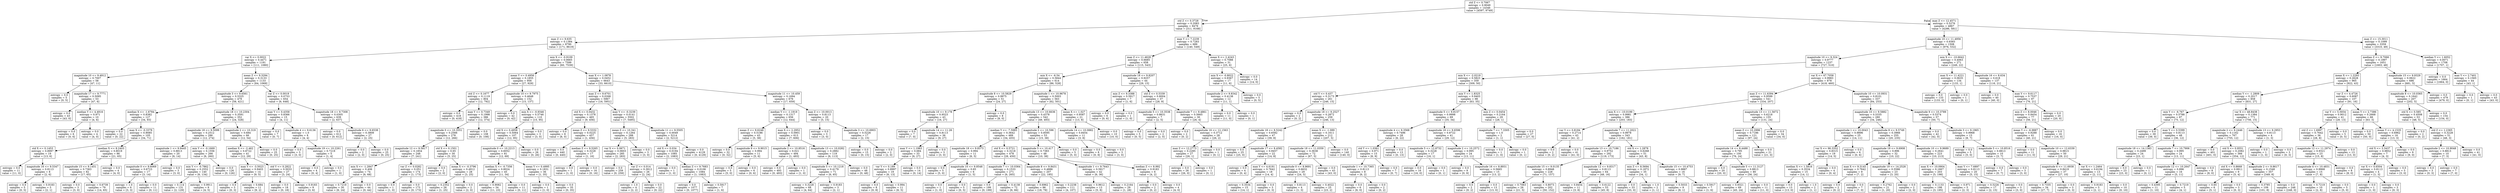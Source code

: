 digraph Tree {
node [shape=box] ;
0 [label="std Z <= 0.7067\nentropy = 0.9049\nsamples = 14346\nvalue = [4597, 9749]"] ;
1 [label="std Z <= 0.3728\nentropy = 0.2083\nsamples = 9479\nvalue = [311, 9168]"] ;
0 -> 1 [labeldistance=2.5, labelangle=45, headlabel="True"] ;
2 [label="max Z <= 9.635\nentropy = 0.1384\nsamples = 8790\nvalue = [171, 8619]"] ;
1 -> 2 ;
3 [label="var X <= 0.0022\nentropy = 0.4471\nsamples = 1191\nvalue = [111, 1080]"] ;
2 -> 3 ;
4 [label="magnitude 10 <= 9.4912\nentropy = 0.7007\nsamples = 58\nvalue = [47, 11]"] ;
3 -> 4 ;
5 [label="entropy = 0.0\nsamples = 5\nvalue = [0, 5]"] ;
4 -> 5 ;
6 [label="magnitude 17 <= 9.7771\nentropy = 0.5095\nsamples = 53\nvalue = [47, 6]"] ;
4 -> 6 ;
7 [label="entropy = 0.0\nsamples = 43\nvalue = [43, 0]"] ;
6 -> 7 ;
8 [label="median Y <= 4.4916\nentropy = 0.971\nsamples = 10\nvalue = [4, 6]"] ;
6 -> 8 ;
9 [label="entropy = 0.0\nsamples = 6\nvalue = [0, 6]"] ;
8 -> 9 ;
10 [label="entropy = 0.0\nsamples = 4\nvalue = [4, 0]"] ;
8 -> 10 ;
11 [label="mean Z <= 9.3294\nentropy = 0.3133\nsamples = 1133\nvalue = [64, 1069]"] ;
3 -> 11 ;
12 [label="magnitude 3 <= 9.6561\nentropy = 0.5325\nsamples = 479\nvalue = [58, 421]"] ;
11 -> 12 ;
13 [label="median X <= -1.6784\nentropy = 0.8382\nsamples = 127\nvalue = [34, 93]"] ;
12 -> 13 ;
14 [label="entropy = 0.0\nsamples = 22\nvalue = [0, 22]"] ;
13 -> 14 ;
15 [label="max X <= -0.3378\nentropy = 0.9085\nsamples = 105\nvalue = [34, 71]"] ;
13 -> 15 ;
16 [label="std X <= 0.1453\nentropy = 0.8997\nsamples = 19\nvalue = [13, 6]"] ;
15 -> 16 ;
17 [label="entropy = 0.0\nsamples = 11\nvalue = [11, 0]"] ;
16 -> 17 ;
18 [label="magnitude 16 <= 9.5347\nentropy = 0.8113\nsamples = 8\nvalue = [2, 6]"] ;
16 -> 18 ;
19 [label="entropy = 0.0\nsamples = 5\nvalue = [0, 5]"] ;
18 -> 19 ;
20 [label="entropy = 0.9183\nsamples = 3\nvalue = [2, 1]"] ;
18 -> 20 ;
21 [label="median X <= 8.2403\nentropy = 0.8019\nsamples = 86\nvalue = [21, 65]"] ;
15 -> 21 ;
22 [label="magnitude 15 <= 9.1451\nentropy = 0.7363\nsamples = 82\nvalue = [17, 65]"] ;
21 -> 22 ;
23 [label="entropy = 0.0\nsamples = 3\nvalue = [3, 0]"] ;
22 -> 23 ;
24 [label="entropy = 0.6739\nsamples = 79\nvalue = [14, 65]"] ;
22 -> 24 ;
25 [label="entropy = 0.0\nsamples = 4\nvalue = [4, 0]"] ;
21 -> 25 ;
26 [label="magnitude 18 <= 10.2304\nentropy = 0.3591\nsamples = 352\nvalue = [24, 328]"] ;
12 -> 26 ;
27 [label="magnitude 18 <= 9.5099\nentropy = 0.2512\nsamples = 286\nvalue = [12, 274]"] ;
26 -> 27 ;
28 [label="magnitude 1 <= 9.9445\nentropy = 0.8813\nsamples = 20\nvalue = [6, 14]"] ;
27 -> 28 ;
29 [label="magnitude 0 <= 9.6069\nentropy = 0.6723\nsamples = 17\nvalue = [3, 14]"] ;
28 -> 29 ;
30 [label="entropy = 1.0\nsamples = 6\nvalue = [3, 3]"] ;
29 -> 30 ;
31 [label="entropy = 0.0\nsamples = 11\nvalue = [0, 11]"] ;
29 -> 31 ;
32 [label="entropy = 0.0\nsamples = 3\nvalue = [3, 0]"] ;
28 -> 32 ;
33 [label="min Y <= -0.1669\nentropy = 0.1556\nsamples = 266\nvalue = [6, 260]"] ;
27 -> 33 ;
34 [label="min Y <= -0.7862\nentropy = 0.2552\nsamples = 140\nvalue = [6, 134]"] ;
33 -> 34 ;
35 [label="entropy = 0.114\nsamples = 131\nvalue = [2, 129]"] ;
34 -> 35 ;
36 [label="entropy = 0.9911\nsamples = 9\nvalue = [4, 5]"] ;
34 -> 36 ;
37 [label="entropy = 0.0\nsamples = 126\nvalue = [0, 126]"] ;
33 -> 37 ;
38 [label="magnitude 2 <= 10.319\nentropy = 0.684\nsamples = 66\nvalue = [12, 54]"] ;
26 -> 38 ;
39 [label="median X <= -2.462\nentropy = 0.8722\nsamples = 41\nvalue = [12, 29]"] ;
38 -> 39 ;
40 [label="max Y <= -3.5023\nentropy = 0.9403\nsamples = 14\nvalue = [9, 5]"] ;
39 -> 40 ;
41 [label="entropy = 0.0\nsamples = 3\nvalue = [0, 3]"] ;
40 -> 41 ;
42 [label="entropy = 0.684\nsamples = 11\nvalue = [9, 2]"] ;
40 -> 42 ;
43 [label="std Y <= 0.2822\nentropy = 0.5033\nsamples = 27\nvalue = [3, 24]"] ;
39 -> 43 ;
44 [label="entropy = 0.0\nsamples = 18\nvalue = [0, 18]"] ;
43 -> 44 ;
45 [label="entropy = 0.9183\nsamples = 9\nvalue = [3, 6]"] ;
43 -> 45 ;
46 [label="entropy = 0.0\nsamples = 25\nvalue = [0, 25]"] ;
38 -> 46 ;
47 [label="var Z <= 0.0019\nentropy = 0.0753\nsamples = 654\nvalue = [6, 648]"] ;
11 -> 47 ;
48 [label="max Y <= 0.4358\nentropy = 0.8366\nsamples = 15\nvalue = [4, 11]"] ;
47 -> 48 ;
49 [label="entropy = 0.0\nsamples = 7\nvalue = [0, 7]"] ;
48 -> 49 ;
50 [label="magnitude 4 <= 9.6136\nentropy = 1.0\nsamples = 8\nvalue = [4, 4]"] ;
48 -> 50 ;
51 [label="entropy = 0.0\nsamples = 3\nvalue = [3, 0]"] ;
50 -> 51 ;
52 [label="magnitude 19 <= 10.2261\nentropy = 0.7219\nsamples = 5\nvalue = [1, 4]"] ;
50 -> 52 ;
53 [label="entropy = 0.0\nsamples = 4\nvalue = [0, 4]"] ;
52 -> 53 ;
54 [label="entropy = 0.0\nsamples = 1\nvalue = [1, 0]"] ;
52 -> 54 ;
55 [label="magnitude 18 <= 9.7308\nentropy = 0.0305\nsamples = 639\nvalue = [2, 637]"] ;
47 -> 55 ;
56 [label="entropy = 0.0\nsamples = 612\nvalue = [0, 612]"] ;
55 -> 56 ;
57 [label="magnitude 6 <= 9.6538\nentropy = 0.3809\nsamples = 27\nvalue = [2, 25]"] ;
55 -> 57 ;
58 [label="entropy = 0.0\nsamples = 2\nvalue = [2, 0]"] ;
57 -> 58 ;
59 [label="entropy = 0.0\nsamples = 25\nvalue = [0, 25]"] ;
57 -> 59 ;
60 [label="min X <= -0.9109\nentropy = 0.0665\nsamples = 7599\nvalue = [60, 7539]"] ;
2 -> 60 ;
61 [label="mean Y <= 0.4956\nentropy = 0.1855\nsamples = 956\nvalue = [27, 929]"] ;
60 -> 61 ;
62 [label="std Z <= 0.1677\nentropy = 0.1119\nsamples = 804\nvalue = [12, 792]"] ;
61 -> 62 ;
63 [label="entropy = 0.0\nsamples = 418\nvalue = [0, 418]"] ;
62 -> 63 ;
64 [label="max Y <= 0.7349\nentropy = 0.1998\nsamples = 386\nvalue = [12, 374]"] ;
62 -> 64 ;
65 [label="magnitude 0 <= 10.3551\nentropy = 0.2566\nsamples = 278\nvalue = [12, 266]"] ;
64 -> 65 ;
66 [label="magnitude 12 <= 9.5817\nentropy = 0.1854\nsamples = 248\nvalue = [7, 241]"] ;
65 -> 66 ;
67 [label="min X <= -1.2847\nentropy = 0.406\nsamples = 74\nvalue = [6, 68]"] ;
66 -> 67 ;
68 [label="entropy = 0.7219\nsamples = 30\nvalue = [6, 24]"] ;
67 -> 68 ;
69 [label="entropy = 0.0\nsamples = 44\nvalue = [0, 44]"] ;
67 -> 69 ;
70 [label="var Z <= 0.0282\nentropy = 0.051\nsamples = 174\nvalue = [1, 173]"] ;
66 -> 70 ;
71 [label="entropy = 0.0\nsamples = 1\nvalue = [1, 0]"] ;
70 -> 71 ;
72 [label="entropy = 0.0\nsamples = 173\nvalue = [0, 173]"] ;
70 -> 72 ;
73 [label="std X <= 0.1501\nentropy = 0.65\nsamples = 30\nvalue = [5, 25]"] ;
65 -> 73 ;
74 [label="entropy = 0.0\nsamples = 2\nvalue = [2, 0]"] ;
73 -> 74 ;
75 [label="mean X <= -0.3796\nentropy = 0.4912\nsamples = 28\nvalue = [3, 25]"] ;
73 -> 75 ;
76 [label="entropy = 0.2352\nsamples = 26\nvalue = [1, 25]"] ;
75 -> 76 ;
77 [label="entropy = 0.0\nsamples = 2\nvalue = [2, 0]"] ;
75 -> 77 ;
78 [label="entropy = 0.0\nsamples = 108\nvalue = [0, 108]"] ;
64 -> 78 ;
79 [label="magnitude 10 <= 9.7975\nentropy = 0.4648\nsamples = 152\nvalue = [15, 137]"] ;
61 -> 79 ;
80 [label="entropy = 0.0\nsamples = 42\nvalue = [0, 42]"] ;
79 -> 80 ;
81 [label="min X <= -0.9346\nentropy = 0.5746\nsamples = 110\nvalue = [15, 95]"] ;
79 -> 81 ;
82 [label="std X <= 0.4958\nentropy = 0.5064\nsamples = 107\nvalue = [12, 95]"] ;
81 -> 82 ;
83 [label="magnitude 0 <= 10.2213\nentropy = 0.6052\nsamples = 81\nvalue = [12, 69]"] ;
82 -> 83 ;
84 [label="median X <= -0.7356\nentropy = 0.8024\nsamples = 45\nvalue = [11, 34]"] ;
83 -> 84 ;
85 [label="entropy = 0.9082\nsamples = 34\nvalue = [11, 23]"] ;
84 -> 85 ;
86 [label="entropy = 0.0\nsamples = 11\nvalue = [0, 11]"] ;
84 -> 86 ;
87 [label="mean Y <= 0.4995\nentropy = 0.1831\nsamples = 36\nvalue = [1, 35]"] ;
83 -> 87 ;
88 [label="entropy = 0.0\nsamples = 1\nvalue = [1, 0]"] ;
87 -> 88 ;
89 [label="entropy = 0.0\nsamples = 35\nvalue = [0, 35]"] ;
87 -> 89 ;
90 [label="entropy = 0.0\nsamples = 26\nvalue = [0, 26]"] ;
82 -> 90 ;
91 [label="entropy = 0.0\nsamples = 3\nvalue = [3, 0]"] ;
81 -> 91 ;
92 [label="max X <= 1.0878\nentropy = 0.0452\nsamples = 6643\nvalue = [33, 6610]"] ;
60 -> 92 ;
93 [label="max Z <= 9.6701\nentropy = 0.0268\nsamples = 5967\nvalue = [16, 5951]"] ;
92 -> 93 ;
94 [label="std X <= 0.0432\nentropy = 0.1378\nsamples = 465\nvalue = [9, 456]"] ;
93 -> 94 ;
95 [label="entropy = 0.0\nsamples = 8\nvalue = [8, 0]"] ;
94 -> 95 ;
96 [label="mean Z <= 9.5332\nentropy = 0.0225\nsamples = 457\nvalue = [1, 456]"] ;
94 -> 96 ;
97 [label="entropy = 0.0\nsamples = 440\nvalue = [0, 440]"] ;
96 -> 97 ;
98 [label="median Z <= 9.5265\nentropy = 0.3228\nsamples = 17\nvalue = [1, 16]"] ;
96 -> 98 ;
99 [label="entropy = 0.0\nsamples = 1\nvalue = [1, 0]"] ;
98 -> 99 ;
100 [label="entropy = 0.0\nsamples = 16\nvalue = [0, 16]"] ;
98 -> 100 ;
101 [label="max Y <= -0.3239\nentropy = 0.0141\nsamples = 5502\nvalue = [7, 5495]"] ;
93 -> 101 ;
102 [label="mean Z <= 10.341\nentropy = 0.1264\nsamples = 288\nvalue = [5, 283]"] ;
101 -> 102 ;
103 [label="var X <= 0.0671\nentropy = 0.0603\nsamples = 285\nvalue = [2, 283]"] ;
102 -> 103 ;
104 [label="entropy = 0.0\nsamples = 259\nvalue = [0, 259]"] ;
103 -> 104 ;
105 [label="var Z <= 0.014\nentropy = 0.3912\nsamples = 26\nvalue = [2, 24]"] ;
103 -> 105 ;
106 [label="entropy = 1.0\nsamples = 4\nvalue = [2, 2]"] ;
105 -> 106 ;
107 [label="entropy = 0.0\nsamples = 22\nvalue = [0, 22]"] ;
105 -> 107 ;
108 [label="entropy = 0.0\nsamples = 3\nvalue = [3, 0]"] ;
102 -> 108 ;
109 [label="magnitude 11 <= 9.5505\nentropy = 0.0049\nsamples = 5214\nvalue = [2, 5212]"] ;
101 -> 109 ;
110 [label="std X <= 0.034\nentropy = 0.0194\nsamples = 1085\nvalue = [2, 1083]"] ;
109 -> 110 ;
111 [label="entropy = 0.0\nsamples = 1\nvalue = [1, 0]"] ;
110 -> 111 ;
112 [label="median Z <= 9.7683\nentropy = 0.0106\nsamples = 1084\nvalue = [1, 1083]"] ;
110 -> 112 ;
113 [label="entropy = 0.0\nsamples = 1077\nvalue = [0, 1077]"] ;
112 -> 113 ;
114 [label="entropy = 0.5917\nsamples = 7\nvalue = [1, 6]"] ;
112 -> 114 ;
115 [label="entropy = 0.0\nsamples = 4129\nvalue = [0, 4129]"] ;
109 -> 115 ;
116 [label="magnitude 11 <= 10.459\nentropy = 0.1694\nsamples = 676\nvalue = [17, 659]"] ;
92 -> 116 ;
117 [label="median Y <= -1.1919\nentropy = 0.1317\nsamples = 656\nvalue = [12, 644]"] ;
116 -> 117 ;
118 [label="mean Z <= 9.6248\nentropy = 0.5186\nsamples = 43\nvalue = [5, 38]"] ;
117 -> 118 ;
119 [label="entropy = 0.0\nsamples = 32\nvalue = [0, 32]"] ;
118 -> 119 ;
120 [label="magnitude 9 <= 9.9015\nentropy = 0.994\nsamples = 11\nvalue = [5, 6]"] ;
118 -> 120 ;
121 [label="entropy = 0.0\nsamples = 5\nvalue = [5, 0]"] ;
120 -> 121 ;
122 [label="entropy = 0.0\nsamples = 6\nvalue = [0, 6]"] ;
120 -> 122 ;
123 [label="max X <= 2.2952\nentropy = 0.0901\nsamples = 613\nvalue = [7, 606]"] ;
117 -> 123 ;
124 [label="magnitude 2 <= 10.8516\nentropy = 0.021\nsamples = 494\nvalue = [1, 493]"] ;
123 -> 124 ;
125 [label="entropy = 0.0\nsamples = 493\nvalue = [0, 493]"] ;
124 -> 125 ;
126 [label="entropy = 0.0\nsamples = 1\nvalue = [1, 0]"] ;
124 -> 126 ;
127 [label="magnitude 13 <= 10.0282\nentropy = 0.2882\nsamples = 119\nvalue = [6, 113]"] ;
123 -> 127 ;
128 [label="magnitude 5 <= 10.1218\nentropy = 0.4179\nsamples = 71\nvalue = [6, 65]"] ;
127 -> 128 ;
129 [label="entropy = 0.3228\nsamples = 68\nvalue = [4, 64]"] ;
128 -> 129 ;
130 [label="entropy = 0.9183\nsamples = 3\nvalue = [2, 1]"] ;
128 -> 130 ;
131 [label="entropy = 0.0\nsamples = 48\nvalue = [0, 48]"] ;
127 -> 131 ;
132 [label="max Z <= 10.0013\nentropy = 0.8113\nsamples = 20\nvalue = [5, 15]"] ;
116 -> 132 ;
133 [label="entropy = 0.0\nsamples = 3\nvalue = [3, 0]"] ;
132 -> 133 ;
134 [label="magnitude 3 <= 10.6903\nentropy = 0.5226\nsamples = 17\nvalue = [2, 15]"] ;
132 -> 134 ;
135 [label="entropy = 0.0\nsamples = 15\nvalue = [0, 15]"] ;
134 -> 135 ;
136 [label="entropy = 0.0\nsamples = 2\nvalue = [2, 0]"] ;
134 -> 136 ;
137 [label="max Y <= 7.2239\nentropy = 0.7283\nsamples = 689\nvalue = [140, 549]"] ;
1 -> 137 ;
138 [label="max Z <= 11.4628\nentropy = 0.6685\nsamples = 658\nvalue = [115, 543]"] ;
137 -> 138 ;
139 [label="min X <= -6.54\nentropy = 0.5844\nsamples = 614\nvalue = [86, 528]"] ;
138 -> 139 ;
140 [label="magnitude 8 <= 10.5829\nentropy = 0.9975\nsamples = 51\nvalue = [24, 27]"] ;
139 -> 140 ;
141 [label="magnitude 10 <= 9.178\nentropy = 0.9523\nsamples = 43\nvalue = [16, 27]"] ;
140 -> 141 ;
142 [label="entropy = 0.0\nsamples = 7\nvalue = [7, 0]"] ;
141 -> 142 ;
143 [label="magnitude 14 <= 11.26\nentropy = 0.8113\nsamples = 36\nvalue = [9, 27]"] ;
141 -> 143 ;
144 [label="max Y <= 1.1983\nentropy = 0.684\nsamples = 33\nvalue = [6, 27]"] ;
143 -> 144 ;
145 [label="var Y <= 0.189\nentropy = 0.8997\nsamples = 19\nvalue = [6, 13]"] ;
144 -> 145 ;
146 [label="entropy = 0.0\nsamples = 8\nvalue = [0, 8]"] ;
145 -> 146 ;
147 [label="entropy = 0.994\nsamples = 11\nvalue = [6, 5]"] ;
145 -> 147 ;
148 [label="entropy = 0.0\nsamples = 14\nvalue = [0, 14]"] ;
144 -> 148 ;
149 [label="entropy = 0.0\nsamples = 3\nvalue = [3, 0]"] ;
143 -> 149 ;
150 [label="entropy = 0.0\nsamples = 8\nvalue = [8, 0]"] ;
140 -> 150 ;
151 [label="magnitude 1 <= 10.9678\nentropy = 0.5003\nsamples = 563\nvalue = [62, 501]"] ;
139 -> 151 ;
152 [label="magnitude 13 <= 10.6636\nentropy = 0.4378\nsamples = 542\nvalue = [49, 493]"] ;
151 -> 152 ;
153 [label="median Y <= -7.5985\nentropy = 0.3642\nsamples = 489\nvalue = [34, 455]"] ;
152 -> 153 ;
154 [label="magnitude 18 <= 9.8373\nentropy = 0.994\nsamples = 11\nvalue = [6, 5]"] ;
153 -> 154 ;
155 [label="entropy = 0.0\nsamples = 5\nvalue = [5, 0]"] ;
154 -> 155 ;
156 [label="magnitude 10 <= 9.8548\nentropy = 0.65\nsamples = 6\nvalue = [1, 5]"] ;
154 -> 156 ;
157 [label="entropy = 0.0\nsamples = 1\nvalue = [1, 0]"] ;
156 -> 157 ;
158 [label="entropy = 0.0\nsamples = 5\nvalue = [0, 5]"] ;
156 -> 158 ;
159 [label="std X <= 0.5721\nentropy = 0.3218\nsamples = 478\nvalue = [28, 450]"] ;
153 -> 159 ;
160 [label="magnitude 7 <= 10.0364\nentropy = 0.1533\nsamples = 271\nvalue = [6, 265]"] ;
159 -> 160 ;
161 [label="entropy = 0.0\nsamples = 199\nvalue = [0, 199]"] ;
160 -> 161 ;
162 [label="entropy = 0.4138\nsamples = 72\nvalue = [6, 66]"] ;
160 -> 162 ;
163 [label="magnitude 8 <= 9.8431\nentropy = 0.4886\nsamples = 207\nvalue = [22, 185]"] ;
159 -> 163 ;
164 [label="entropy = 0.6962\nsamples = 96\nvalue = [18, 78]"] ;
163 -> 164 ;
165 [label="entropy = 0.2238\nsamples = 111\nvalue = [4, 107]"] ;
163 -> 165 ;
166 [label="magnitude 2 <= 10.596\nentropy = 0.8595\nsamples = 53\nvalue = [15, 38]"] ;
152 -> 166 ;
167 [label="magnitude 5 <= 10.417\nentropy = 0.7383\nsamples = 48\nvalue = [10, 38]"] ;
166 -> 167 ;
168 [label="magnitude 1 <= 9.7643\nentropy = 0.5917\nsamples = 42\nvalue = [6, 36]"] ;
167 -> 168 ;
169 [label="entropy = 0.9612\nsamples = 13\nvalue = [5, 8]"] ;
168 -> 169 ;
170 [label="entropy = 0.2164\nsamples = 29\nvalue = [1, 28]"] ;
168 -> 170 ;
171 [label="median Z <= 8.992\nentropy = 0.9183\nsamples = 6\nvalue = [4, 2]"] ;
167 -> 171 ;
172 [label="entropy = 0.0\nsamples = 2\nvalue = [0, 2]"] ;
171 -> 172 ;
173 [label="entropy = 0.0\nsamples = 4\nvalue = [4, 0]"] ;
171 -> 173 ;
174 [label="entropy = 0.0\nsamples = 5\nvalue = [5, 0]"] ;
166 -> 174 ;
175 [label="mean X <= 1.027\nentropy = 0.9587\nsamples = 21\nvalue = [13, 8]"] ;
151 -> 175 ;
176 [label="magnitude 14 <= 10.0882\nentropy = 0.8454\nsamples = 11\nvalue = [3, 8]"] ;
175 -> 176 ;
177 [label="entropy = 0.0\nsamples = 8\nvalue = [0, 8]"] ;
176 -> 177 ;
178 [label="entropy = 0.0\nsamples = 3\nvalue = [3, 0]"] ;
176 -> 178 ;
179 [label="entropy = 0.0\nsamples = 10\nvalue = [10, 0]"] ;
175 -> 179 ;
180 [label="magnitude 18 <= 9.8207\nentropy = 0.9257\nsamples = 44\nvalue = [29, 15]"] ;
138 -> 180 ;
181 [label="min Z <= 9.3388\nentropy = 0.5917\nsamples = 7\nvalue = [1, 6]"] ;
180 -> 181 ;
182 [label="entropy = 0.0\nsamples = 6\nvalue = [0, 6]"] ;
181 -> 182 ;
183 [label="entropy = 0.0\nsamples = 1\nvalue = [1, 0]"] ;
181 -> 183 ;
184 [label="std Z <= 0.5339\nentropy = 0.8004\nsamples = 37\nvalue = [28, 9]"] ;
180 -> 184 ;
185 [label="magnitude 5 <= 10.3538\nentropy = 0.8631\nsamples = 7\nvalue = [2, 5]"] ;
184 -> 185 ;
186 [label="entropy = 0.0\nsamples = 5\nvalue = [0, 5]"] ;
185 -> 186 ;
187 [label="entropy = 0.0\nsamples = 2\nvalue = [2, 0]"] ;
185 -> 187 ;
188 [label="magnitude 7 <= 9.4861\nentropy = 0.5665\nsamples = 30\nvalue = [26, 4]"] ;
184 -> 188 ;
189 [label="entropy = 0.0\nsamples = 2\nvalue = [0, 2]"] ;
188 -> 189 ;
190 [label="magnitude 16 <= 12.1563\nentropy = 0.3712\nsamples = 28\nvalue = [26, 2]"] ;
188 -> 190 ;
191 [label="max Z <= 12.2773\nentropy = 0.2285\nsamples = 27\nvalue = [26, 1]"] ;
190 -> 191 ;
192 [label="entropy = 0.0\nsamples = 26\nvalue = [26, 0]"] ;
191 -> 192 ;
193 [label="entropy = 0.0\nsamples = 1\nvalue = [0, 1]"] ;
191 -> 193 ;
194 [label="entropy = 0.0\nsamples = 1\nvalue = [0, 1]"] ;
190 -> 194 ;
195 [label="mean X <= 2.4243\nentropy = 0.7088\nsamples = 31\nvalue = [25, 6]"] ;
137 -> 195 ;
196 [label="min X <= -0.8022\nentropy = 0.9367\nsamples = 17\nvalue = [11, 6]"] ;
195 -> 196 ;
197 [label="magnitude 2 <= 9.8342\nentropy = 0.4138\nsamples = 12\nvalue = [11, 1]"] ;
196 -> 197 ;
198 [label="entropy = 0.0\nsamples = 11\nvalue = [11, 0]"] ;
197 -> 198 ;
199 [label="entropy = 0.0\nsamples = 1\nvalue = [0, 1]"] ;
197 -> 199 ;
200 [label="entropy = 0.0\nsamples = 5\nvalue = [0, 5]"] ;
196 -> 200 ;
201 [label="entropy = 0.0\nsamples = 14\nvalue = [14, 0]"] ;
195 -> 201 ;
202 [label="max Z <= 12.4571\nentropy = 0.5276\nsamples = 4867\nvalue = [4286, 581]"] ;
0 -> 202 [labeldistance=2.5, labelangle=-45, headlabel="False"] ;
203 [label="magnitude 10 <= 11.4956\nentropy = 0.9365\nsamples = 1508\nvalue = [976, 532]"] ;
202 -> 203 ;
204 [label="magnitude 10 <= 9.324\nentropy = 0.9777\nsamples = 1237\nvalue = [727, 510]"] ;
203 -> 204 ;
205 [label="min X <= -2.0219\nentropy = 0.5823\nsamples = 359\nvalue = [309, 50]"] ;
204 -> 205 ;
206 [label="std Y <= 0.437\nentropy = 0.3173\nsamples = 261\nvalue = [246, 15]"] ;
205 -> 206 ;
207 [label="entropy = 0.0\nsamples = 2\nvalue = [0, 2]"] ;
206 -> 207 ;
208 [label="magnitude 18 <= 9.2527\nentropy = 0.2872\nsamples = 259\nvalue = [246, 13]"] ;
206 -> 208 ;
209 [label="magnitude 18 <= 8.5242\nentropy = 0.6582\nsamples = 47\nvalue = [39, 8]"] ;
208 -> 209 ;
210 [label="entropy = 0.0\nsamples = 25\nvalue = [25, 0]"] ;
209 -> 210 ;
211 [label="magnitude 17 <= 8.4582\nentropy = 0.9457\nsamples = 22\nvalue = [14, 8]"] ;
209 -> 211 ;
212 [label="entropy = 0.0\nsamples = 4\nvalue = [0, 4]"] ;
211 -> 212 ;
213 [label="max Y <= 4.6191\nentropy = 0.7642\nsamples = 18\nvalue = [14, 4]"] ;
211 -> 213 ;
214 [label="entropy = 0.3534\nsamples = 15\nvalue = [14, 1]"] ;
213 -> 214 ;
215 [label="entropy = 0.0\nsamples = 3\nvalue = [0, 3]"] ;
213 -> 215 ;
216 [label="mean X <= -1.089\nentropy = 0.1611\nsamples = 212\nvalue = [207, 5]"] ;
208 -> 216 ;
217 [label="magnitude 18 <= 11.0359\nentropy = 0.3638\nsamples = 72\nvalue = [67, 5]"] ;
216 -> 217 ;
218 [label="magnitude 0 <= 8.9691\nentropy = 0.6632\nsamples = 29\nvalue = [24, 5]"] ;
217 -> 218 ;
219 [label="entropy = 0.8113\nsamples = 4\nvalue = [1, 3]"] ;
218 -> 219 ;
220 [label="entropy = 0.4022\nsamples = 25\nvalue = [23, 2]"] ;
218 -> 220 ;
221 [label="entropy = 0.0\nsamples = 43\nvalue = [43, 0]"] ;
217 -> 221 ;
222 [label="entropy = 0.0\nsamples = 140\nvalue = [140, 0]"] ;
216 -> 222 ;
223 [label="min Y <= 1.8325\nentropy = 0.9403\nsamples = 98\nvalue = [63, 35]"] ;
205 -> 223 ;
224 [label="magnitude 5 <= 9.8157\nentropy = 0.9998\nsamples = 69\nvalue = [35, 34]"] ;
223 -> 224 ;
225 [label="magnitude 4 <= 9.3568\nentropy = 0.7496\nsamples = 28\nvalue = [6, 22]"] ;
224 -> 225 ;
226 [label="std Y <= 1.0361\nentropy = 0.971\nsamples = 15\nvalue = [6, 9]"] ;
225 -> 226 ;
227 [label="magnitude 1 <= 10.7365\nentropy = 0.8113\nsamples = 8\nvalue = [6, 2]"] ;
226 -> 227 ;
228 [label="entropy = 0.0\nsamples = 6\nvalue = [6, 0]"] ;
227 -> 228 ;
229 [label="entropy = 0.0\nsamples = 2\nvalue = [0, 2]"] ;
227 -> 229 ;
230 [label="entropy = 0.0\nsamples = 7\nvalue = [0, 7]"] ;
226 -> 230 ;
231 [label="entropy = 0.0\nsamples = 13\nvalue = [0, 13]"] ;
225 -> 231 ;
232 [label="magnitude 18 <= 9.6596\nentropy = 0.8722\nsamples = 41\nvalue = [29, 12]"] ;
224 -> 232 ;
233 [label="magnitude 5 <= 12.8732\nentropy = 0.3228\nsamples = 17\nvalue = [16, 1]"] ;
232 -> 233 ;
234 [label="entropy = 0.0\nsamples = 16\nvalue = [16, 0]"] ;
233 -> 234 ;
235 [label="entropy = 0.0\nsamples = 1\nvalue = [0, 1]"] ;
233 -> 235 ;
236 [label="magnitude 2 <= 10.2572\nentropy = 0.995\nsamples = 24\nvalue = [13, 11]"] ;
232 -> 236 ;
237 [label="entropy = 0.0\nsamples = 9\nvalue = [0, 9]"] ;
236 -> 237 ;
238 [label="magnitude 16 <= 8.8931\nentropy = 0.5665\nsamples = 15\nvalue = [13, 2]"] ;
236 -> 238 ;
239 [label="entropy = 0.0\nsamples = 2\nvalue = [0, 2]"] ;
238 -> 239 ;
240 [label="entropy = 0.0\nsamples = 13\nvalue = [13, 0]"] ;
238 -> 240 ;
241 [label="min Z <= 0.0454\nentropy = 0.2164\nsamples = 29\nvalue = [28, 1]"] ;
223 -> 241 ;
242 [label="magnitude 7 <= 7.3305\nentropy = 1.0\nsamples = 2\nvalue = [1, 1]"] ;
241 -> 242 ;
243 [label="entropy = 0.0\nsamples = 1\nvalue = [1, 0]"] ;
242 -> 243 ;
244 [label="entropy = 0.0\nsamples = 1\nvalue = [0, 1]"] ;
242 -> 244 ;
245 [label="entropy = 0.0\nsamples = 27\nvalue = [27, 0]"] ;
241 -> 245 ;
246 [label="var X <= 67.7058\nentropy = 0.9983\nsamples = 878\nvalue = [418, 460]"] ;
204 -> 246 ;
247 [label="max Z <= 11.6394\nentropy = 0.9599\nsamples = 541\nvalue = [334, 207]"] ;
246 -> 247 ;
248 [label="min X <= -10.0199\nentropy = 0.9981\nsamples = 386\nvalue = [203, 183]"] ;
247 -> 248 ;
249 [label="var Y <= 0.8184\nentropy = 0.2714\nsamples = 43\nvalue = [41, 2]"] ;
248 -> 249 ;
250 [label="entropy = 0.0\nsamples = 2\nvalue = [0, 2]"] ;
249 -> 250 ;
251 [label="entropy = 0.0\nsamples = 41\nvalue = [41, 0]"] ;
249 -> 251 ;
252 [label="magnitude 7 <= 11.2021\nentropy = 0.9978\nsamples = 343\nvalue = [162, 181]"] ;
248 -> 252 ;
253 [label="magnitude 13 <= 10.7186\nentropy = 0.9752\nsamples = 292\nvalue = [119, 173]"] ;
252 -> 253 ;
254 [label="magnitude 15 <= 9.0135\nentropy = 0.8948\nsamples = 228\nvalue = [71, 157]"] ;
253 -> 254 ;
255 [label="entropy = 0.7063\nsamples = 26\nvalue = [21, 5]"] ;
254 -> 255 ;
256 [label="entropy = 0.8073\nsamples = 202\nvalue = [50, 152]"] ;
254 -> 256 ;
257 [label="magnitude 12 <= 9.8317\nentropy = 0.8113\nsamples = 64\nvalue = [48, 16]"] ;
253 -> 257 ;
258 [label="entropy = 0.8454\nsamples = 11\nvalue = [3, 8]"] ;
257 -> 258 ;
259 [label="entropy = 0.6122\nsamples = 53\nvalue = [45, 8]"] ;
257 -> 259 ;
260 [label="std X <= 1.2878\nentropy = 0.6268\nsamples = 51\nvalue = [43, 8]"] ;
252 -> 260 ;
261 [label="min Z <= 8.5694\nentropy = 0.1872\nsamples = 35\nvalue = [34, 1]"] ;
260 -> 261 ;
262 [label="entropy = 0.0\nsamples = 33\nvalue = [33, 0]"] ;
261 -> 262 ;
263 [label="entropy = 1.0\nsamples = 2\nvalue = [1, 1]"] ;
261 -> 263 ;
264 [label="magnitude 15 <= 10.4753\nentropy = 0.9887\nsamples = 16\nvalue = [9, 7]"] ;
260 -> 264 ;
265 [label="entropy = 0.5033\nsamples = 9\nvalue = [8, 1]"] ;
264 -> 265 ;
266 [label="entropy = 0.5917\nsamples = 7\nvalue = [1, 6]"] ;
264 -> 266 ;
267 [label="magnitude 13 <= 11.5672\nentropy = 0.6218\nsamples = 155\nvalue = [131, 24]"] ;
247 -> 267 ;
268 [label="mean Z <= 10.2996\nentropy = 0.7186\nsamples = 121\nvalue = [97, 24]"] ;
267 -> 268 ;
269 [label="magnitude 14 <= 8.4488\nentropy = 0.795\nsamples = 100\nvalue = [76, 24]"] ;
268 -> 269 ;
270 [label="entropy = 0.0\nsamples = 20\nvalue = [20, 0]"] ;
269 -> 270 ;
271 [label="magnitude 5 <= 11.3127\nentropy = 0.8813\nsamples = 80\nvalue = [56, 24]"] ;
269 -> 271 ;
272 [label="entropy = 0.9321\nsamples = 69\nvalue = [45, 24]"] ;
271 -> 272 ;
273 [label="entropy = 0.0\nsamples = 11\nvalue = [11, 0]"] ;
271 -> 273 ;
274 [label="entropy = 0.0\nsamples = 21\nvalue = [21, 0]"] ;
268 -> 274 ;
275 [label="entropy = 0.0\nsamples = 34\nvalue = [34, 0]"] ;
267 -> 275 ;
276 [label="magnitude 10 <= 10.0931\nentropy = 0.8101\nsamples = 337\nvalue = [84, 253]"] ;
246 -> 276 ;
277 [label="magnitude 10 <= 9.5882\nentropy = 0.5335\nsamples = 280\nvalue = [34, 246]"] ;
276 -> 277 ;
278 [label="magnitude 1 <= 10.0043\nentropy = 0.9896\nsamples = 25\nvalue = [14, 11]"] ;
277 -> 278 ;
279 [label="var X <= 96.3352\nentropy = 0.8315\nsamples = 19\nvalue = [14, 5]"] ;
278 -> 279 ;
280 [label="median X <= 1.5816\nentropy = 0.3534\nsamples = 15\nvalue = [14, 1]"] ;
279 -> 280 ;
281 [label="entropy = 0.0\nsamples = 13\nvalue = [13, 0]"] ;
280 -> 281 ;
282 [label="entropy = 1.0\nsamples = 2\nvalue = [1, 1]"] ;
280 -> 282 ;
283 [label="entropy = 0.0\nsamples = 4\nvalue = [0, 4]"] ;
279 -> 283 ;
284 [label="entropy = 0.0\nsamples = 6\nvalue = [0, 6]"] ;
278 -> 284 ;
285 [label="magnitude 8 <= 9.5749\nentropy = 0.3966\nsamples = 255\nvalue = [20, 235]"] ;
277 -> 285 ;
286 [label="magnitude 19 <= 9.6908\nentropy = 0.896\nsamples = 32\nvalue = [10, 22]"] ;
285 -> 286 ;
287 [label="max X <= 9.3145\nentropy = 0.7642\nsamples = 9\nvalue = [7, 2]"] ;
286 -> 287 ;
288 [label="entropy = 0.0\nsamples = 2\nvalue = [0, 2]"] ;
287 -> 288 ;
289 [label="entropy = 0.0\nsamples = 7\nvalue = [7, 0]"] ;
287 -> 289 ;
290 [label="magnitude 19 <= 14.2528\nentropy = 0.5586\nsamples = 23\nvalue = [3, 20]"] ;
286 -> 290 ;
291 [label="entropy = 0.2762\nsamples = 21\nvalue = [1, 20]"] ;
290 -> 291 ;
292 [label="entropy = 0.0\nsamples = 2\nvalue = [2, 0]"] ;
290 -> 292 ;
293 [label="magnitude 10 <= 9.9689\nentropy = 0.2641\nsamples = 223\nvalue = [10, 213]"] ;
285 -> 293 ;
294 [label="max X <= 10.0904\nentropy = 0.1667\nsamples = 203\nvalue = [5, 198]"] ;
293 -> 294 ;
295 [label="entropy = 0.1133\nsamples = 198\nvalue = [3, 195]"] ;
294 -> 295 ;
296 [label="entropy = 0.971\nsamples = 5\nvalue = [2, 3]"] ;
294 -> 296 ;
297 [label="max Y <= 7.6897\nentropy = 0.8113\nsamples = 20\nvalue = [5, 15]"] ;
293 -> 297 ;
298 [label="entropy = 0.5226\nsamples = 17\nvalue = [2, 15]"] ;
297 -> 298 ;
299 [label="entropy = 0.0\nsamples = 3\nvalue = [3, 0]"] ;
297 -> 299 ;
300 [label="magnitude 9 <= 10.3789\nentropy = 0.5374\nsamples = 57\nvalue = [50, 7]"] ;
276 -> 300 ;
301 [label="entropy = 0.0\nsamples = 42\nvalue = [42, 0]"] ;
300 -> 301 ;
302 [label="magnitude 3 <= 9.1965\nentropy = 0.9968\nsamples = 15\nvalue = [8, 7]"] ;
300 -> 302 ;
303 [label="entropy = 0.0\nsamples = 5\nvalue = [5, 0]"] ;
302 -> 303 ;
304 [label="magnitude 5 <= 10.8516\nentropy = 0.8813\nsamples = 10\nvalue = [3, 7]"] ;
302 -> 304 ;
305 [label="entropy = 0.0\nsamples = 7\nvalue = [0, 7]"] ;
304 -> 305 ;
306 [label="entropy = 0.0\nsamples = 3\nvalue = [3, 0]"] ;
304 -> 306 ;
307 [label="min X <= -10.6642\nentropy = 0.4063\nsamples = 271\nvalue = [249, 22]"] ;
203 -> 307 ;
308 [label="max X <= 11.4221\nentropy = 0.0635\nsamples = 134\nvalue = [133, 1]"] ;
307 -> 308 ;
309 [label="entropy = 0.0\nsamples = 133\nvalue = [133, 0]"] ;
308 -> 309 ;
310 [label="entropy = 0.0\nsamples = 1\nvalue = [0, 1]"] ;
308 -> 310 ;
311 [label="magnitude 16 <= 8.634\nentropy = 0.618\nsamples = 137\nvalue = [116, 21]"] ;
307 -> 311 ;
312 [label="entropy = 0.0\nsamples = 40\nvalue = [40, 0]"] ;
311 -> 312 ;
313 [label="max Y <= 9.6117\nentropy = 0.7537\nsamples = 97\nvalue = [76, 21]"] ;
311 -> 313 ;
314 [label="min Z <= 8.0046\nentropy = 0.8454\nsamples = 77\nvalue = [56, 21]"] ;
313 -> 314 ;
315 [label="mean Y <= -6.9887\nentropy = 0.9288\nsamples = 61\nvalue = [40, 21]"] ;
314 -> 315 ;
316 [label="entropy = 0.0\nsamples = 11\nvalue = [11, 0]"] ;
315 -> 316 ;
317 [label="magnitude 10 <= 12.6339\nentropy = 0.9815\nsamples = 50\nvalue = [29, 21]"] ;
315 -> 317 ;
318 [label="magnitude 6 <= 11.6938\nentropy = 0.8419\nsamples = 37\nvalue = [27, 10]"] ;
317 -> 318 ;
319 [label="entropy = 0.7335\nsamples = 34\nvalue = [27, 7]"] ;
318 -> 319 ;
320 [label="entropy = 0.0\nsamples = 3\nvalue = [0, 3]"] ;
318 -> 320 ;
321 [label="var X <= 1.2464\nentropy = 0.6194\nsamples = 13\nvalue = [2, 11]"] ;
317 -> 321 ;
322 [label="entropy = 0.9183\nsamples = 3\nvalue = [2, 1]"] ;
321 -> 322 ;
323 [label="entropy = 0.0\nsamples = 10\nvalue = [0, 10]"] ;
321 -> 323 ;
324 [label="entropy = 0.0\nsamples = 16\nvalue = [16, 0]"] ;
314 -> 324 ;
325 [label="entropy = 0.0\nsamples = 20\nvalue = [20, 0]"] ;
313 -> 325 ;
326 [label="max Z <= 15.3011\nentropy = 0.1099\nsamples = 3359\nvalue = [3310, 49]"] ;
202 -> 326 ;
327 [label="median Z <= 9.7066\nentropy = 0.1897\nsamples = 1651\nvalue = [1603, 48]"] ;
326 -> 327 ;
328 [label="mean X <= 1.2293\nentropy = 0.2628\nsamples = 965\nvalue = [922, 43]"] ;
327 -> 328 ;
329 [label="median Y <= -1.2809\nentropy = 0.2017\nsamples = 858\nvalue = [831, 27]"] ;
328 -> 329 ;
330 [label="min Y <= -6.767\nentropy = 0.5788\nsamples = 87\nvalue = [75, 12]"] ;
329 -> 330 ;
331 [label="entropy = 0.0\nsamples = 39\nvalue = [39, 0]"] ;
330 -> 331 ;
332 [label="max Y <= 0.5399\nentropy = 0.8113\nsamples = 48\nvalue = [36, 12]"] ;
330 -> 332 ;
333 [label="magnitude 18 <= 14.1383\nentropy = 0.2499\nsamples = 24\nvalue = [23, 1]"] ;
332 -> 333 ;
334 [label="entropy = 0.0\nsamples = 23\nvalue = [23, 0]"] ;
333 -> 334 ;
335 [label="entropy = 0.0\nsamples = 1\nvalue = [0, 1]"] ;
333 -> 335 ;
336 [label="magnitude 7 <= 10.7906\nentropy = 0.995\nsamples = 24\nvalue = [13, 11]"] ;
332 -> 336 ;
337 [label="magnitude 12 <= 10.2647\nentropy = 0.896\nsamples = 16\nvalue = [5, 11]"] ;
336 -> 337 ;
338 [label="entropy = 0.4395\nsamples = 11\nvalue = [1, 10]"] ;
337 -> 338 ;
339 [label="entropy = 0.7219\nsamples = 5\nvalue = [4, 1]"] ;
337 -> 339 ;
340 [label="entropy = 0.0\nsamples = 8\nvalue = [8, 0]"] ;
336 -> 340 ;
341 [label="var X <= 48.8438\nentropy = 0.1384\nsamples = 771\nvalue = [756, 15]"] ;
329 -> 341 ;
342 [label="magnitude 2 <= 9.2446\nentropy = 0.1162\nsamples = 767\nvalue = [755, 12]"] ;
341 -> 342 ;
343 [label="entropy = 0.0\nsamples = 401\nvalue = [401, 0]"] ;
342 -> 343 ;
344 [label="std X <= 0.9551\nentropy = 0.2082\nsamples = 366\nvalue = [354, 12]"] ;
342 -> 344 ;
345 [label="std X <= 0.8668\nentropy = 0.9911\nsamples = 9\nvalue = [5, 4]"] ;
344 -> 345 ;
346 [label="entropy = 0.65\nsamples = 6\nvalue = [5, 1]"] ;
345 -> 346 ;
347 [label="entropy = 0.0\nsamples = 3\nvalue = [0, 3]"] ;
345 -> 347 ;
348 [label="magnitude 2 <= 9.8617\nentropy = 0.1548\nsamples = 357\nvalue = [349, 8]"] ;
344 -> 348 ;
349 [label="entropy = 0.3785\nsamples = 109\nvalue = [101, 8]"] ;
348 -> 349 ;
350 [label="entropy = 0.0\nsamples = 248\nvalue = [248, 0]"] ;
348 -> 350 ;
351 [label="magnitude 13 <= 9.2953\nentropy = 0.8113\nsamples = 4\nvalue = [1, 3]"] ;
341 -> 351 ;
352 [label="entropy = 0.0\nsamples = 1\nvalue = [1, 0]"] ;
351 -> 352 ;
353 [label="entropy = 0.0\nsamples = 3\nvalue = [0, 3]"] ;
351 -> 353 ;
354 [label="var Z <= 4.4726\nentropy = 0.6087\nsamples = 107\nvalue = [91, 16]"] ;
328 -> 354 ;
355 [label="var Y <= 5.5934\nentropy = 0.9012\nsamples = 41\nvalue = [28, 13]"] ;
354 -> 355 ;
356 [label="std Z <= 1.6997\nentropy = 0.7642\nsamples = 36\nvalue = [28, 8]"] ;
355 -> 356 ;
357 [label="magnitude 12 <= 11.2974\nentropy = 0.9321\nsamples = 23\nvalue = [15, 8]"] ;
356 -> 357 ;
358 [label="magnitude 4 <= 10.4831\nentropy = 0.9968\nsamples = 15\nvalue = [7, 8]"] ;
357 -> 358 ;
359 [label="entropy = 0.7219\nsamples = 10\nvalue = [2, 8]"] ;
358 -> 359 ;
360 [label="entropy = 0.0\nsamples = 5\nvalue = [5, 0]"] ;
358 -> 360 ;
361 [label="entropy = 0.0\nsamples = 8\nvalue = [8, 0]"] ;
357 -> 361 ;
362 [label="entropy = 0.0\nsamples = 13\nvalue = [13, 0]"] ;
356 -> 362 ;
363 [label="entropy = 0.0\nsamples = 5\nvalue = [0, 5]"] ;
355 -> 363 ;
364 [label="mean Y <= 2.7386\nentropy = 0.2668\nsamples = 66\nvalue = [63, 3]"] ;
354 -> 364 ;
365 [label="entropy = 0.0\nsamples = 50\nvalue = [50, 0]"] ;
364 -> 365 ;
366 [label="mean Y <= 4.1535\nentropy = 0.6962\nsamples = 16\nvalue = [13, 3]"] ;
364 -> 366 ;
367 [label="std X <= 3.3437\nentropy = 0.9852\nsamples = 7\nvalue = [4, 3]"] ;
366 -> 367 ;
368 [label="var X <= 0.6504\nentropy = 0.8113\nsamples = 4\nvalue = [1, 3]"] ;
367 -> 368 ;
369 [label="entropy = 0.0\nsamples = 1\nvalue = [1, 0]"] ;
368 -> 369 ;
370 [label="entropy = 0.0\nsamples = 3\nvalue = [0, 3]"] ;
368 -> 370 ;
371 [label="entropy = 0.0\nsamples = 3\nvalue = [3, 0]"] ;
367 -> 371 ;
372 [label="entropy = 0.0\nsamples = 9\nvalue = [9, 0]"] ;
366 -> 372 ;
373 [label="magnitude 15 <= 9.9329\nentropy = 0.0622\nsamples = 686\nvalue = [681, 5]"] ;
327 -> 373 ;
374 [label="magnitude 8 <= 10.0365\nentropy = 0.1642\nsamples = 207\nvalue = [202, 5]"] ;
373 -> 374 ;
375 [label="std X <= 0.585\nentropy = 0.4508\nsamples = 53\nvalue = [48, 5]"] ;
374 -> 375 ;
376 [label="entropy = 0.0\nsamples = 2\nvalue = [0, 2]"] ;
375 -> 376 ;
377 [label="std Z <= 1.2365\nentropy = 0.3228\nsamples = 51\nvalue = [48, 3]"] ;
375 -> 377 ;
378 [label="magnitude 2 <= 10.9048\nentropy = 0.8813\nsamples = 10\nvalue = [7, 3]"] ;
377 -> 378 ;
379 [label="entropy = 0.0\nsamples = 3\nvalue = [0, 3]"] ;
378 -> 379 ;
380 [label="entropy = 0.0\nsamples = 7\nvalue = [7, 0]"] ;
378 -> 380 ;
381 [label="entropy = 0.0\nsamples = 41\nvalue = [41, 0]"] ;
377 -> 381 ;
382 [label="entropy = 0.0\nsamples = 154\nvalue = [154, 0]"] ;
374 -> 382 ;
383 [label="entropy = 0.0\nsamples = 479\nvalue = [479, 0]"] ;
373 -> 383 ;
384 [label="median Y <= 1.6052\nentropy = 0.0071\nsamples = 1708\nvalue = [1707, 1]"] ;
326 -> 384 ;
385 [label="entropy = 0.0\nsamples = 1664\nvalue = [1664, 0]"] ;
384 -> 385 ;
386 [label="max Y <= 2.7401\nentropy = 0.1565\nsamples = 44\nvalue = [43, 1]"] ;
384 -> 386 ;
387 [label="entropy = 0.0\nsamples = 1\nvalue = [0, 1]"] ;
386 -> 387 ;
388 [label="entropy = 0.0\nsamples = 43\nvalue = [43, 0]"] ;
386 -> 388 ;
}